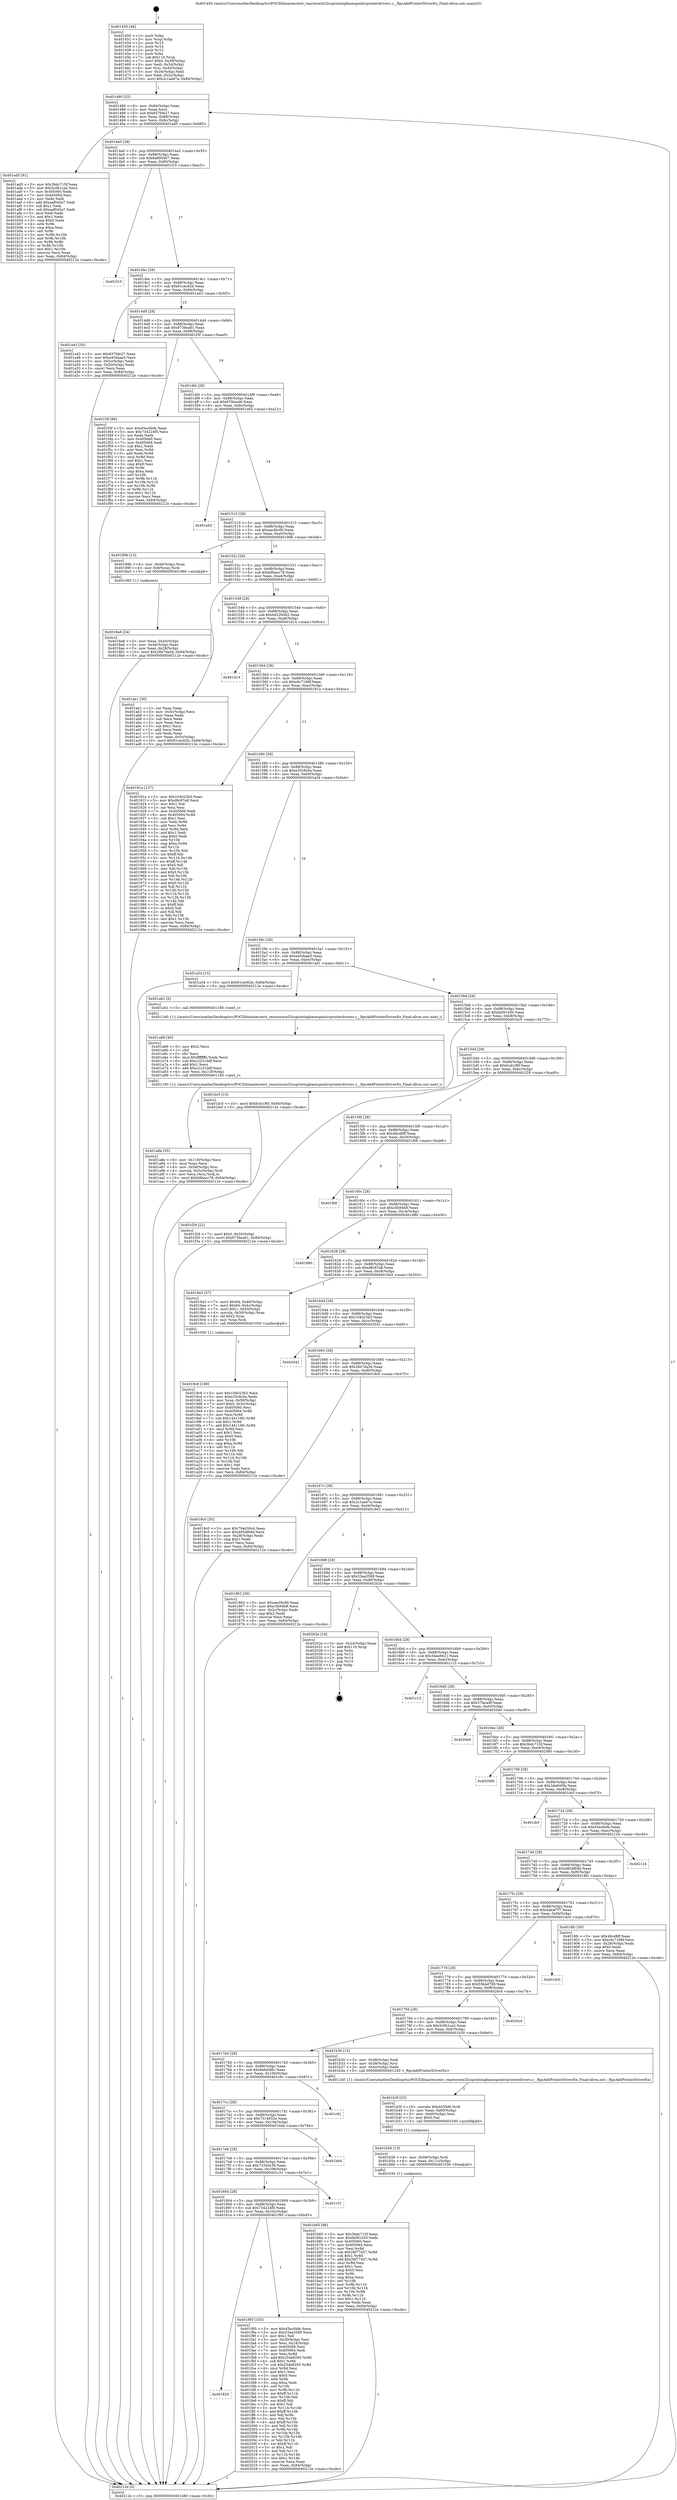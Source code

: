 digraph "0x401450" {
  label = "0x401450 (/mnt/c/Users/mathe/Desktop/tcc/POCII/binaries/extr_reactoswin32ssprintingbasespoolsvprinterdrivers.c__RpcAddPrinterDriverEx_Final-ollvm.out::main(0))"
  labelloc = "t"
  node[shape=record]

  Entry [label="",width=0.3,height=0.3,shape=circle,fillcolor=black,style=filled]
  "0x401480" [label="{
     0x401480 [32]\l
     | [instrs]\l
     &nbsp;&nbsp;0x401480 \<+6\>: mov -0x84(%rbp),%eax\l
     &nbsp;&nbsp;0x401486 \<+2\>: mov %eax,%ecx\l
     &nbsp;&nbsp;0x401488 \<+6\>: sub $0x837fde27,%ecx\l
     &nbsp;&nbsp;0x40148e \<+6\>: mov %eax,-0x88(%rbp)\l
     &nbsp;&nbsp;0x401494 \<+6\>: mov %ecx,-0x8c(%rbp)\l
     &nbsp;&nbsp;0x40149a \<+6\>: je 0000000000401ad5 \<main+0x685\>\l
  }"]
  "0x401ad5" [label="{
     0x401ad5 [91]\l
     | [instrs]\l
     &nbsp;&nbsp;0x401ad5 \<+5\>: mov $0x3bdc715f,%eax\l
     &nbsp;&nbsp;0x401ada \<+5\>: mov $0x5c0b1ca2,%ecx\l
     &nbsp;&nbsp;0x401adf \<+7\>: mov 0x405060,%edx\l
     &nbsp;&nbsp;0x401ae6 \<+7\>: mov 0x405064,%esi\l
     &nbsp;&nbsp;0x401aed \<+2\>: mov %edx,%edi\l
     &nbsp;&nbsp;0x401aef \<+6\>: add $0xaaf045a7,%edi\l
     &nbsp;&nbsp;0x401af5 \<+3\>: sub $0x1,%edi\l
     &nbsp;&nbsp;0x401af8 \<+6\>: sub $0xaaf045a7,%edi\l
     &nbsp;&nbsp;0x401afe \<+3\>: imul %edi,%edx\l
     &nbsp;&nbsp;0x401b01 \<+3\>: and $0x1,%edx\l
     &nbsp;&nbsp;0x401b04 \<+3\>: cmp $0x0,%edx\l
     &nbsp;&nbsp;0x401b07 \<+4\>: sete %r8b\l
     &nbsp;&nbsp;0x401b0b \<+3\>: cmp $0xa,%esi\l
     &nbsp;&nbsp;0x401b0e \<+4\>: setl %r9b\l
     &nbsp;&nbsp;0x401b12 \<+3\>: mov %r8b,%r10b\l
     &nbsp;&nbsp;0x401b15 \<+3\>: and %r9b,%r10b\l
     &nbsp;&nbsp;0x401b18 \<+3\>: xor %r9b,%r8b\l
     &nbsp;&nbsp;0x401b1b \<+3\>: or %r8b,%r10b\l
     &nbsp;&nbsp;0x401b1e \<+4\>: test $0x1,%r10b\l
     &nbsp;&nbsp;0x401b22 \<+3\>: cmovne %ecx,%eax\l
     &nbsp;&nbsp;0x401b25 \<+6\>: mov %eax,-0x84(%rbp)\l
     &nbsp;&nbsp;0x401b2b \<+5\>: jmp 000000000040212e \<main+0xcde\>\l
  }"]
  "0x4014a0" [label="{
     0x4014a0 [28]\l
     | [instrs]\l
     &nbsp;&nbsp;0x4014a0 \<+5\>: jmp 00000000004014a5 \<main+0x55\>\l
     &nbsp;&nbsp;0x4014a5 \<+6\>: mov -0x88(%rbp),%eax\l
     &nbsp;&nbsp;0x4014ab \<+5\>: sub $0x8a895407,%eax\l
     &nbsp;&nbsp;0x4014b0 \<+6\>: mov %eax,-0x90(%rbp)\l
     &nbsp;&nbsp;0x4014b6 \<+6\>: je 0000000000401f15 \<main+0xac5\>\l
  }"]
  Exit [label="",width=0.3,height=0.3,shape=circle,fillcolor=black,style=filled,peripheries=2]
  "0x401f15" [label="{
     0x401f15\l
  }", style=dashed]
  "0x4014bc" [label="{
     0x4014bc [28]\l
     | [instrs]\l
     &nbsp;&nbsp;0x4014bc \<+5\>: jmp 00000000004014c1 \<main+0x71\>\l
     &nbsp;&nbsp;0x4014c1 \<+6\>: mov -0x88(%rbp),%eax\l
     &nbsp;&nbsp;0x4014c7 \<+5\>: sub $0x91cec62b,%eax\l
     &nbsp;&nbsp;0x4014cc \<+6\>: mov %eax,-0x94(%rbp)\l
     &nbsp;&nbsp;0x4014d2 \<+6\>: je 0000000000401a43 \<main+0x5f3\>\l
  }"]
  "0x401820" [label="{
     0x401820\l
  }", style=dashed]
  "0x401a43" [label="{
     0x401a43 [30]\l
     | [instrs]\l
     &nbsp;&nbsp;0x401a43 \<+5\>: mov $0x837fde27,%eax\l
     &nbsp;&nbsp;0x401a48 \<+5\>: mov $0xe45daae5,%ecx\l
     &nbsp;&nbsp;0x401a4d \<+3\>: mov -0x5c(%rbp),%edx\l
     &nbsp;&nbsp;0x401a50 \<+3\>: cmp -0x50(%rbp),%edx\l
     &nbsp;&nbsp;0x401a53 \<+3\>: cmovl %ecx,%eax\l
     &nbsp;&nbsp;0x401a56 \<+6\>: mov %eax,-0x84(%rbp)\l
     &nbsp;&nbsp;0x401a5c \<+5\>: jmp 000000000040212e \<main+0xcde\>\l
  }"]
  "0x4014d8" [label="{
     0x4014d8 [28]\l
     | [instrs]\l
     &nbsp;&nbsp;0x4014d8 \<+5\>: jmp 00000000004014dd \<main+0x8d\>\l
     &nbsp;&nbsp;0x4014dd \<+6\>: mov -0x88(%rbp),%eax\l
     &nbsp;&nbsp;0x4014e3 \<+5\>: sub $0x9736ea61,%eax\l
     &nbsp;&nbsp;0x4014e8 \<+6\>: mov %eax,-0x98(%rbp)\l
     &nbsp;&nbsp;0x4014ee \<+6\>: je 0000000000401f3f \<main+0xaef\>\l
  }"]
  "0x401f95" [label="{
     0x401f95 [153]\l
     | [instrs]\l
     &nbsp;&nbsp;0x401f95 \<+5\>: mov $0x45ec6bfe,%eax\l
     &nbsp;&nbsp;0x401f9a \<+5\>: mov $0x33aa3589,%ecx\l
     &nbsp;&nbsp;0x401f9f \<+2\>: mov $0x1,%dl\l
     &nbsp;&nbsp;0x401fa1 \<+3\>: mov -0x30(%rbp),%esi\l
     &nbsp;&nbsp;0x401fa4 \<+3\>: mov %esi,-0x24(%rbp)\l
     &nbsp;&nbsp;0x401fa7 \<+7\>: mov 0x405060,%esi\l
     &nbsp;&nbsp;0x401fae \<+7\>: mov 0x405064,%edi\l
     &nbsp;&nbsp;0x401fb5 \<+3\>: mov %esi,%r8d\l
     &nbsp;&nbsp;0x401fb8 \<+7\>: add $0x254e6295,%r8d\l
     &nbsp;&nbsp;0x401fbf \<+4\>: sub $0x1,%r8d\l
     &nbsp;&nbsp;0x401fc3 \<+7\>: sub $0x254e6295,%r8d\l
     &nbsp;&nbsp;0x401fca \<+4\>: imul %r8d,%esi\l
     &nbsp;&nbsp;0x401fce \<+3\>: and $0x1,%esi\l
     &nbsp;&nbsp;0x401fd1 \<+3\>: cmp $0x0,%esi\l
     &nbsp;&nbsp;0x401fd4 \<+4\>: sete %r9b\l
     &nbsp;&nbsp;0x401fd8 \<+3\>: cmp $0xa,%edi\l
     &nbsp;&nbsp;0x401fdb \<+4\>: setl %r10b\l
     &nbsp;&nbsp;0x401fdf \<+3\>: mov %r9b,%r11b\l
     &nbsp;&nbsp;0x401fe2 \<+4\>: xor $0xff,%r11b\l
     &nbsp;&nbsp;0x401fe6 \<+3\>: mov %r10b,%bl\l
     &nbsp;&nbsp;0x401fe9 \<+3\>: xor $0xff,%bl\l
     &nbsp;&nbsp;0x401fec \<+3\>: xor $0x1,%dl\l
     &nbsp;&nbsp;0x401fef \<+3\>: mov %r11b,%r14b\l
     &nbsp;&nbsp;0x401ff2 \<+4\>: and $0xff,%r14b\l
     &nbsp;&nbsp;0x401ff6 \<+3\>: and %dl,%r9b\l
     &nbsp;&nbsp;0x401ff9 \<+3\>: mov %bl,%r15b\l
     &nbsp;&nbsp;0x401ffc \<+4\>: and $0xff,%r15b\l
     &nbsp;&nbsp;0x402000 \<+3\>: and %dl,%r10b\l
     &nbsp;&nbsp;0x402003 \<+3\>: or %r9b,%r14b\l
     &nbsp;&nbsp;0x402006 \<+3\>: or %r10b,%r15b\l
     &nbsp;&nbsp;0x402009 \<+3\>: xor %r15b,%r14b\l
     &nbsp;&nbsp;0x40200c \<+3\>: or %bl,%r11b\l
     &nbsp;&nbsp;0x40200f \<+4\>: xor $0xff,%r11b\l
     &nbsp;&nbsp;0x402013 \<+3\>: or $0x1,%dl\l
     &nbsp;&nbsp;0x402016 \<+3\>: and %dl,%r11b\l
     &nbsp;&nbsp;0x402019 \<+3\>: or %r11b,%r14b\l
     &nbsp;&nbsp;0x40201c \<+4\>: test $0x1,%r14b\l
     &nbsp;&nbsp;0x402020 \<+3\>: cmovne %ecx,%eax\l
     &nbsp;&nbsp;0x402023 \<+6\>: mov %eax,-0x84(%rbp)\l
     &nbsp;&nbsp;0x402029 \<+5\>: jmp 000000000040212e \<main+0xcde\>\l
  }"]
  "0x401f3f" [label="{
     0x401f3f [86]\l
     | [instrs]\l
     &nbsp;&nbsp;0x401f3f \<+5\>: mov $0x45ec6bfe,%eax\l
     &nbsp;&nbsp;0x401f44 \<+5\>: mov $0x734224f0,%ecx\l
     &nbsp;&nbsp;0x401f49 \<+2\>: xor %edx,%edx\l
     &nbsp;&nbsp;0x401f4b \<+7\>: mov 0x405060,%esi\l
     &nbsp;&nbsp;0x401f52 \<+7\>: mov 0x405064,%edi\l
     &nbsp;&nbsp;0x401f59 \<+3\>: sub $0x1,%edx\l
     &nbsp;&nbsp;0x401f5c \<+3\>: mov %esi,%r8d\l
     &nbsp;&nbsp;0x401f5f \<+3\>: add %edx,%r8d\l
     &nbsp;&nbsp;0x401f62 \<+4\>: imul %r8d,%esi\l
     &nbsp;&nbsp;0x401f66 \<+3\>: and $0x1,%esi\l
     &nbsp;&nbsp;0x401f69 \<+3\>: cmp $0x0,%esi\l
     &nbsp;&nbsp;0x401f6c \<+4\>: sete %r9b\l
     &nbsp;&nbsp;0x401f70 \<+3\>: cmp $0xa,%edi\l
     &nbsp;&nbsp;0x401f73 \<+4\>: setl %r10b\l
     &nbsp;&nbsp;0x401f77 \<+3\>: mov %r9b,%r11b\l
     &nbsp;&nbsp;0x401f7a \<+3\>: and %r10b,%r11b\l
     &nbsp;&nbsp;0x401f7d \<+3\>: xor %r10b,%r9b\l
     &nbsp;&nbsp;0x401f80 \<+3\>: or %r9b,%r11b\l
     &nbsp;&nbsp;0x401f83 \<+4\>: test $0x1,%r11b\l
     &nbsp;&nbsp;0x401f87 \<+3\>: cmovne %ecx,%eax\l
     &nbsp;&nbsp;0x401f8a \<+6\>: mov %eax,-0x84(%rbp)\l
     &nbsp;&nbsp;0x401f90 \<+5\>: jmp 000000000040212e \<main+0xcde\>\l
  }"]
  "0x4014f4" [label="{
     0x4014f4 [28]\l
     | [instrs]\l
     &nbsp;&nbsp;0x4014f4 \<+5\>: jmp 00000000004014f9 \<main+0xa9\>\l
     &nbsp;&nbsp;0x4014f9 \<+6\>: mov -0x88(%rbp),%eax\l
     &nbsp;&nbsp;0x4014ff \<+5\>: sub $0x97f4eed6,%eax\l
     &nbsp;&nbsp;0x401504 \<+6\>: mov %eax,-0x9c(%rbp)\l
     &nbsp;&nbsp;0x40150a \<+6\>: je 0000000000401e62 \<main+0xa12\>\l
  }"]
  "0x401804" [label="{
     0x401804 [28]\l
     | [instrs]\l
     &nbsp;&nbsp;0x401804 \<+5\>: jmp 0000000000401809 \<main+0x3b9\>\l
     &nbsp;&nbsp;0x401809 \<+6\>: mov -0x88(%rbp),%eax\l
     &nbsp;&nbsp;0x40180f \<+5\>: sub $0x734224f0,%eax\l
     &nbsp;&nbsp;0x401814 \<+6\>: mov %eax,-0x10c(%rbp)\l
     &nbsp;&nbsp;0x40181a \<+6\>: je 0000000000401f95 \<main+0xb45\>\l
  }"]
  "0x401e62" [label="{
     0x401e62\l
  }", style=dashed]
  "0x401510" [label="{
     0x401510 [28]\l
     | [instrs]\l
     &nbsp;&nbsp;0x401510 \<+5\>: jmp 0000000000401515 \<main+0xc5\>\l
     &nbsp;&nbsp;0x401515 \<+6\>: mov -0x88(%rbp),%eax\l
     &nbsp;&nbsp;0x40151b \<+5\>: sub $0xaecf4c80,%eax\l
     &nbsp;&nbsp;0x401520 \<+6\>: mov %eax,-0xa0(%rbp)\l
     &nbsp;&nbsp;0x401526 \<+6\>: je 000000000040189b \<main+0x44b\>\l
  }"]
  "0x401c31" [label="{
     0x401c31\l
  }", style=dashed]
  "0x40189b" [label="{
     0x40189b [13]\l
     | [instrs]\l
     &nbsp;&nbsp;0x40189b \<+4\>: mov -0x40(%rbp),%rax\l
     &nbsp;&nbsp;0x40189f \<+4\>: mov 0x8(%rax),%rdi\l
     &nbsp;&nbsp;0x4018a3 \<+5\>: call 0000000000401060 \<atoi@plt\>\l
     | [calls]\l
     &nbsp;&nbsp;0x401060 \{1\} (unknown)\l
  }"]
  "0x40152c" [label="{
     0x40152c [28]\l
     | [instrs]\l
     &nbsp;&nbsp;0x40152c \<+5\>: jmp 0000000000401531 \<main+0xe1\>\l
     &nbsp;&nbsp;0x401531 \<+6\>: mov -0x88(%rbp),%eax\l
     &nbsp;&nbsp;0x401537 \<+5\>: sub $0xb9bacc78,%eax\l
     &nbsp;&nbsp;0x40153c \<+6\>: mov %eax,-0xa4(%rbp)\l
     &nbsp;&nbsp;0x401542 \<+6\>: je 0000000000401ab1 \<main+0x661\>\l
  }"]
  "0x4017e8" [label="{
     0x4017e8 [28]\l
     | [instrs]\l
     &nbsp;&nbsp;0x4017e8 \<+5\>: jmp 00000000004017ed \<main+0x39d\>\l
     &nbsp;&nbsp;0x4017ed \<+6\>: mov -0x88(%rbp),%eax\l
     &nbsp;&nbsp;0x4017f3 \<+5\>: sub $0x73340c39,%eax\l
     &nbsp;&nbsp;0x4017f8 \<+6\>: mov %eax,-0x108(%rbp)\l
     &nbsp;&nbsp;0x4017fe \<+6\>: je 0000000000401c31 \<main+0x7e1\>\l
  }"]
  "0x401ab1" [label="{
     0x401ab1 [36]\l
     | [instrs]\l
     &nbsp;&nbsp;0x401ab1 \<+2\>: xor %eax,%eax\l
     &nbsp;&nbsp;0x401ab3 \<+3\>: mov -0x5c(%rbp),%ecx\l
     &nbsp;&nbsp;0x401ab6 \<+2\>: mov %eax,%edx\l
     &nbsp;&nbsp;0x401ab8 \<+2\>: sub %ecx,%edx\l
     &nbsp;&nbsp;0x401aba \<+2\>: mov %eax,%ecx\l
     &nbsp;&nbsp;0x401abc \<+3\>: sub $0x1,%ecx\l
     &nbsp;&nbsp;0x401abf \<+2\>: add %ecx,%edx\l
     &nbsp;&nbsp;0x401ac1 \<+2\>: sub %edx,%eax\l
     &nbsp;&nbsp;0x401ac3 \<+3\>: mov %eax,-0x5c(%rbp)\l
     &nbsp;&nbsp;0x401ac6 \<+10\>: movl $0x91cec62b,-0x84(%rbp)\l
     &nbsp;&nbsp;0x401ad0 \<+5\>: jmp 000000000040212e \<main+0xcde\>\l
  }"]
  "0x401548" [label="{
     0x401548 [28]\l
     | [instrs]\l
     &nbsp;&nbsp;0x401548 \<+5\>: jmp 000000000040154d \<main+0xfd\>\l
     &nbsp;&nbsp;0x40154d \<+6\>: mov -0x88(%rbp),%eax\l
     &nbsp;&nbsp;0x401553 \<+5\>: sub $0xbd226d42,%eax\l
     &nbsp;&nbsp;0x401558 \<+6\>: mov %eax,-0xa8(%rbp)\l
     &nbsp;&nbsp;0x40155e \<+6\>: je 0000000000401d14 \<main+0x8c4\>\l
  }"]
  "0x401bd4" [label="{
     0x401bd4\l
  }", style=dashed]
  "0x401d14" [label="{
     0x401d14\l
  }", style=dashed]
  "0x401564" [label="{
     0x401564 [28]\l
     | [instrs]\l
     &nbsp;&nbsp;0x401564 \<+5\>: jmp 0000000000401569 \<main+0x119\>\l
     &nbsp;&nbsp;0x401569 \<+6\>: mov -0x88(%rbp),%eax\l
     &nbsp;&nbsp;0x40156f \<+5\>: sub $0xc6c7168f,%eax\l
     &nbsp;&nbsp;0x401574 \<+6\>: mov %eax,-0xac(%rbp)\l
     &nbsp;&nbsp;0x40157a \<+6\>: je 000000000040191a \<main+0x4ca\>\l
  }"]
  "0x4017cc" [label="{
     0x4017cc [28]\l
     | [instrs]\l
     &nbsp;&nbsp;0x4017cc \<+5\>: jmp 00000000004017d1 \<main+0x381\>\l
     &nbsp;&nbsp;0x4017d1 \<+6\>: mov -0x88(%rbp),%eax\l
     &nbsp;&nbsp;0x4017d7 \<+5\>: sub $0x7314652e,%eax\l
     &nbsp;&nbsp;0x4017dc \<+6\>: mov %eax,-0x104(%rbp)\l
     &nbsp;&nbsp;0x4017e2 \<+6\>: je 0000000000401bd4 \<main+0x784\>\l
  }"]
  "0x40191a" [label="{
     0x40191a [137]\l
     | [instrs]\l
     &nbsp;&nbsp;0x40191a \<+5\>: mov $0x104023b3,%eax\l
     &nbsp;&nbsp;0x40191f \<+5\>: mov $0xd8c97a8,%ecx\l
     &nbsp;&nbsp;0x401924 \<+2\>: mov $0x1,%dl\l
     &nbsp;&nbsp;0x401926 \<+2\>: xor %esi,%esi\l
     &nbsp;&nbsp;0x401928 \<+7\>: mov 0x405060,%edi\l
     &nbsp;&nbsp;0x40192f \<+8\>: mov 0x405064,%r8d\l
     &nbsp;&nbsp;0x401937 \<+3\>: sub $0x1,%esi\l
     &nbsp;&nbsp;0x40193a \<+3\>: mov %edi,%r9d\l
     &nbsp;&nbsp;0x40193d \<+3\>: add %esi,%r9d\l
     &nbsp;&nbsp;0x401940 \<+4\>: imul %r9d,%edi\l
     &nbsp;&nbsp;0x401944 \<+3\>: and $0x1,%edi\l
     &nbsp;&nbsp;0x401947 \<+3\>: cmp $0x0,%edi\l
     &nbsp;&nbsp;0x40194a \<+4\>: sete %r10b\l
     &nbsp;&nbsp;0x40194e \<+4\>: cmp $0xa,%r8d\l
     &nbsp;&nbsp;0x401952 \<+4\>: setl %r11b\l
     &nbsp;&nbsp;0x401956 \<+3\>: mov %r10b,%bl\l
     &nbsp;&nbsp;0x401959 \<+3\>: xor $0xff,%bl\l
     &nbsp;&nbsp;0x40195c \<+3\>: mov %r11b,%r14b\l
     &nbsp;&nbsp;0x40195f \<+4\>: xor $0xff,%r14b\l
     &nbsp;&nbsp;0x401963 \<+3\>: xor $0x0,%dl\l
     &nbsp;&nbsp;0x401966 \<+3\>: mov %bl,%r15b\l
     &nbsp;&nbsp;0x401969 \<+4\>: and $0x0,%r15b\l
     &nbsp;&nbsp;0x40196d \<+3\>: and %dl,%r10b\l
     &nbsp;&nbsp;0x401970 \<+3\>: mov %r14b,%r12b\l
     &nbsp;&nbsp;0x401973 \<+4\>: and $0x0,%r12b\l
     &nbsp;&nbsp;0x401977 \<+3\>: and %dl,%r11b\l
     &nbsp;&nbsp;0x40197a \<+3\>: or %r10b,%r15b\l
     &nbsp;&nbsp;0x40197d \<+3\>: or %r11b,%r12b\l
     &nbsp;&nbsp;0x401980 \<+3\>: xor %r12b,%r15b\l
     &nbsp;&nbsp;0x401983 \<+3\>: or %r14b,%bl\l
     &nbsp;&nbsp;0x401986 \<+3\>: xor $0xff,%bl\l
     &nbsp;&nbsp;0x401989 \<+3\>: or $0x0,%dl\l
     &nbsp;&nbsp;0x40198c \<+2\>: and %dl,%bl\l
     &nbsp;&nbsp;0x40198e \<+3\>: or %bl,%r15b\l
     &nbsp;&nbsp;0x401991 \<+4\>: test $0x1,%r15b\l
     &nbsp;&nbsp;0x401995 \<+3\>: cmovne %ecx,%eax\l
     &nbsp;&nbsp;0x401998 \<+6\>: mov %eax,-0x84(%rbp)\l
     &nbsp;&nbsp;0x40199e \<+5\>: jmp 000000000040212e \<main+0xcde\>\l
  }"]
  "0x401580" [label="{
     0x401580 [28]\l
     | [instrs]\l
     &nbsp;&nbsp;0x401580 \<+5\>: jmp 0000000000401585 \<main+0x135\>\l
     &nbsp;&nbsp;0x401585 \<+6\>: mov -0x88(%rbp),%eax\l
     &nbsp;&nbsp;0x40158b \<+5\>: sub $0xe35c8c0a,%eax\l
     &nbsp;&nbsp;0x401590 \<+6\>: mov %eax,-0xb0(%rbp)\l
     &nbsp;&nbsp;0x401596 \<+6\>: je 0000000000401a34 \<main+0x5e4\>\l
  }"]
  "0x401c81" [label="{
     0x401c81\l
  }", style=dashed]
  "0x401a34" [label="{
     0x401a34 [15]\l
     | [instrs]\l
     &nbsp;&nbsp;0x401a34 \<+10\>: movl $0x91cec62b,-0x84(%rbp)\l
     &nbsp;&nbsp;0x401a3e \<+5\>: jmp 000000000040212e \<main+0xcde\>\l
  }"]
  "0x40159c" [label="{
     0x40159c [28]\l
     | [instrs]\l
     &nbsp;&nbsp;0x40159c \<+5\>: jmp 00000000004015a1 \<main+0x151\>\l
     &nbsp;&nbsp;0x4015a1 \<+6\>: mov -0x88(%rbp),%eax\l
     &nbsp;&nbsp;0x4015a7 \<+5\>: sub $0xe45daae5,%eax\l
     &nbsp;&nbsp;0x4015ac \<+6\>: mov %eax,-0xb4(%rbp)\l
     &nbsp;&nbsp;0x4015b2 \<+6\>: je 0000000000401a61 \<main+0x611\>\l
  }"]
  "0x401b65" [label="{
     0x401b65 [96]\l
     | [instrs]\l
     &nbsp;&nbsp;0x401b65 \<+5\>: mov $0x3bdc715f,%eax\l
     &nbsp;&nbsp;0x401b6a \<+5\>: mov $0xfa091d30,%edx\l
     &nbsp;&nbsp;0x401b6f \<+7\>: mov 0x405060,%esi\l
     &nbsp;&nbsp;0x401b76 \<+7\>: mov 0x405064,%ecx\l
     &nbsp;&nbsp;0x401b7d \<+3\>: mov %esi,%r8d\l
     &nbsp;&nbsp;0x401b80 \<+7\>: sub $0x26f77457,%r8d\l
     &nbsp;&nbsp;0x401b87 \<+4\>: sub $0x1,%r8d\l
     &nbsp;&nbsp;0x401b8b \<+7\>: add $0x26f77457,%r8d\l
     &nbsp;&nbsp;0x401b92 \<+4\>: imul %r8d,%esi\l
     &nbsp;&nbsp;0x401b96 \<+3\>: and $0x1,%esi\l
     &nbsp;&nbsp;0x401b99 \<+3\>: cmp $0x0,%esi\l
     &nbsp;&nbsp;0x401b9c \<+4\>: sete %r9b\l
     &nbsp;&nbsp;0x401ba0 \<+3\>: cmp $0xa,%ecx\l
     &nbsp;&nbsp;0x401ba3 \<+4\>: setl %r10b\l
     &nbsp;&nbsp;0x401ba7 \<+3\>: mov %r9b,%r11b\l
     &nbsp;&nbsp;0x401baa \<+3\>: and %r10b,%r11b\l
     &nbsp;&nbsp;0x401bad \<+3\>: xor %r10b,%r9b\l
     &nbsp;&nbsp;0x401bb0 \<+3\>: or %r9b,%r11b\l
     &nbsp;&nbsp;0x401bb3 \<+4\>: test $0x1,%r11b\l
     &nbsp;&nbsp;0x401bb7 \<+3\>: cmovne %edx,%eax\l
     &nbsp;&nbsp;0x401bba \<+6\>: mov %eax,-0x84(%rbp)\l
     &nbsp;&nbsp;0x401bc0 \<+5\>: jmp 000000000040212e \<main+0xcde\>\l
  }"]
  "0x401a61" [label="{
     0x401a61 [5]\l
     | [instrs]\l
     &nbsp;&nbsp;0x401a61 \<+5\>: call 0000000000401160 \<next_i\>\l
     | [calls]\l
     &nbsp;&nbsp;0x401160 \{1\} (/mnt/c/Users/mathe/Desktop/tcc/POCII/binaries/extr_reactoswin32ssprintingbasespoolsvprinterdrivers.c__RpcAddPrinterDriverEx_Final-ollvm.out::next_i)\l
  }"]
  "0x4015b8" [label="{
     0x4015b8 [28]\l
     | [instrs]\l
     &nbsp;&nbsp;0x4015b8 \<+5\>: jmp 00000000004015bd \<main+0x16d\>\l
     &nbsp;&nbsp;0x4015bd \<+6\>: mov -0x88(%rbp),%eax\l
     &nbsp;&nbsp;0x4015c3 \<+5\>: sub $0xfa091d30,%eax\l
     &nbsp;&nbsp;0x4015c8 \<+6\>: mov %eax,-0xb8(%rbp)\l
     &nbsp;&nbsp;0x4015ce \<+6\>: je 0000000000401bc5 \<main+0x775\>\l
  }"]
  "0x401b56" [label="{
     0x401b56 [15]\l
     | [instrs]\l
     &nbsp;&nbsp;0x401b56 \<+4\>: mov -0x58(%rbp),%rdi\l
     &nbsp;&nbsp;0x401b5a \<+6\>: mov %eax,-0x11c(%rbp)\l
     &nbsp;&nbsp;0x401b60 \<+5\>: call 0000000000401030 \<free@plt\>\l
     | [calls]\l
     &nbsp;&nbsp;0x401030 \{1\} (unknown)\l
  }"]
  "0x401bc5" [label="{
     0x401bc5 [15]\l
     | [instrs]\l
     &nbsp;&nbsp;0x401bc5 \<+10\>: movl $0xfccb1f6f,-0x84(%rbp)\l
     &nbsp;&nbsp;0x401bcf \<+5\>: jmp 000000000040212e \<main+0xcde\>\l
  }"]
  "0x4015d4" [label="{
     0x4015d4 [28]\l
     | [instrs]\l
     &nbsp;&nbsp;0x4015d4 \<+5\>: jmp 00000000004015d9 \<main+0x189\>\l
     &nbsp;&nbsp;0x4015d9 \<+6\>: mov -0x88(%rbp),%eax\l
     &nbsp;&nbsp;0x4015df \<+5\>: sub $0xfccb1f6f,%eax\l
     &nbsp;&nbsp;0x4015e4 \<+6\>: mov %eax,-0xbc(%rbp)\l
     &nbsp;&nbsp;0x4015ea \<+6\>: je 0000000000401f29 \<main+0xad9\>\l
  }"]
  "0x401b3f" [label="{
     0x401b3f [23]\l
     | [instrs]\l
     &nbsp;&nbsp;0x401b3f \<+10\>: movabs $0x4030d6,%rdi\l
     &nbsp;&nbsp;0x401b49 \<+3\>: mov %eax,-0x60(%rbp)\l
     &nbsp;&nbsp;0x401b4c \<+3\>: mov -0x60(%rbp),%esi\l
     &nbsp;&nbsp;0x401b4f \<+2\>: mov $0x0,%al\l
     &nbsp;&nbsp;0x401b51 \<+5\>: call 0000000000401040 \<printf@plt\>\l
     | [calls]\l
     &nbsp;&nbsp;0x401040 \{1\} (unknown)\l
  }"]
  "0x401f29" [label="{
     0x401f29 [22]\l
     | [instrs]\l
     &nbsp;&nbsp;0x401f29 \<+7\>: movl $0x0,-0x30(%rbp)\l
     &nbsp;&nbsp;0x401f30 \<+10\>: movl $0x9736ea61,-0x84(%rbp)\l
     &nbsp;&nbsp;0x401f3a \<+5\>: jmp 000000000040212e \<main+0xcde\>\l
  }"]
  "0x4015f0" [label="{
     0x4015f0 [28]\l
     | [instrs]\l
     &nbsp;&nbsp;0x4015f0 \<+5\>: jmp 00000000004015f5 \<main+0x1a5\>\l
     &nbsp;&nbsp;0x4015f5 \<+6\>: mov -0x88(%rbp),%eax\l
     &nbsp;&nbsp;0x4015fb \<+5\>: sub $0x48cd8ff,%eax\l
     &nbsp;&nbsp;0x401600 \<+6\>: mov %eax,-0xc0(%rbp)\l
     &nbsp;&nbsp;0x401606 \<+6\>: je 0000000000401f06 \<main+0xab6\>\l
  }"]
  "0x4017b0" [label="{
     0x4017b0 [28]\l
     | [instrs]\l
     &nbsp;&nbsp;0x4017b0 \<+5\>: jmp 00000000004017b5 \<main+0x365\>\l
     &nbsp;&nbsp;0x4017b5 \<+6\>: mov -0x88(%rbp),%eax\l
     &nbsp;&nbsp;0x4017bb \<+5\>: sub $0x6efa5d6c,%eax\l
     &nbsp;&nbsp;0x4017c0 \<+6\>: mov %eax,-0x100(%rbp)\l
     &nbsp;&nbsp;0x4017c6 \<+6\>: je 0000000000401c81 \<main+0x831\>\l
  }"]
  "0x401f06" [label="{
     0x401f06\l
  }", style=dashed]
  "0x40160c" [label="{
     0x40160c [28]\l
     | [instrs]\l
     &nbsp;&nbsp;0x40160c \<+5\>: jmp 0000000000401611 \<main+0x1c1\>\l
     &nbsp;&nbsp;0x401611 \<+6\>: mov -0x88(%rbp),%eax\l
     &nbsp;&nbsp;0x401617 \<+5\>: sub $0xc5b94b8,%eax\l
     &nbsp;&nbsp;0x40161c \<+6\>: mov %eax,-0xc4(%rbp)\l
     &nbsp;&nbsp;0x401622 \<+6\>: je 0000000000401880 \<main+0x430\>\l
  }"]
  "0x401b30" [label="{
     0x401b30 [15]\l
     | [instrs]\l
     &nbsp;&nbsp;0x401b30 \<+3\>: mov -0x48(%rbp),%edi\l
     &nbsp;&nbsp;0x401b33 \<+4\>: mov -0x58(%rbp),%rsi\l
     &nbsp;&nbsp;0x401b37 \<+3\>: mov -0x4c(%rbp),%edx\l
     &nbsp;&nbsp;0x401b3a \<+5\>: call 0000000000401240 \<_RpcAddPrinterDriverEx\>\l
     | [calls]\l
     &nbsp;&nbsp;0x401240 \{1\} (/mnt/c/Users/mathe/Desktop/tcc/POCII/binaries/extr_reactoswin32ssprintingbasespoolsvprinterdrivers.c__RpcAddPrinterDriverEx_Final-ollvm.out::_RpcAddPrinterDriverEx)\l
  }"]
  "0x401880" [label="{
     0x401880\l
  }", style=dashed]
  "0x401628" [label="{
     0x401628 [28]\l
     | [instrs]\l
     &nbsp;&nbsp;0x401628 \<+5\>: jmp 000000000040162d \<main+0x1dd\>\l
     &nbsp;&nbsp;0x40162d \<+6\>: mov -0x88(%rbp),%eax\l
     &nbsp;&nbsp;0x401633 \<+5\>: sub $0xd8c97a8,%eax\l
     &nbsp;&nbsp;0x401638 \<+6\>: mov %eax,-0xc8(%rbp)\l
     &nbsp;&nbsp;0x40163e \<+6\>: je 00000000004019a3 \<main+0x553\>\l
  }"]
  "0x401794" [label="{
     0x401794 [28]\l
     | [instrs]\l
     &nbsp;&nbsp;0x401794 \<+5\>: jmp 0000000000401799 \<main+0x349\>\l
     &nbsp;&nbsp;0x401799 \<+6\>: mov -0x88(%rbp),%eax\l
     &nbsp;&nbsp;0x40179f \<+5\>: sub $0x5c0b1ca2,%eax\l
     &nbsp;&nbsp;0x4017a4 \<+6\>: mov %eax,-0xfc(%rbp)\l
     &nbsp;&nbsp;0x4017aa \<+6\>: je 0000000000401b30 \<main+0x6e0\>\l
  }"]
  "0x4019a3" [label="{
     0x4019a3 [37]\l
     | [instrs]\l
     &nbsp;&nbsp;0x4019a3 \<+7\>: movl $0x64,-0x48(%rbp)\l
     &nbsp;&nbsp;0x4019aa \<+7\>: movl $0x64,-0x4c(%rbp)\l
     &nbsp;&nbsp;0x4019b1 \<+7\>: movl $0x1,-0x50(%rbp)\l
     &nbsp;&nbsp;0x4019b8 \<+4\>: movslq -0x50(%rbp),%rax\l
     &nbsp;&nbsp;0x4019bc \<+4\>: shl $0x2,%rax\l
     &nbsp;&nbsp;0x4019c0 \<+3\>: mov %rax,%rdi\l
     &nbsp;&nbsp;0x4019c3 \<+5\>: call 0000000000401050 \<malloc@plt\>\l
     | [calls]\l
     &nbsp;&nbsp;0x401050 \{1\} (unknown)\l
  }"]
  "0x401644" [label="{
     0x401644 [28]\l
     | [instrs]\l
     &nbsp;&nbsp;0x401644 \<+5\>: jmp 0000000000401649 \<main+0x1f9\>\l
     &nbsp;&nbsp;0x401649 \<+6\>: mov -0x88(%rbp),%eax\l
     &nbsp;&nbsp;0x40164f \<+5\>: sub $0x104023b3,%eax\l
     &nbsp;&nbsp;0x401654 \<+6\>: mov %eax,-0xcc(%rbp)\l
     &nbsp;&nbsp;0x40165a \<+6\>: je 0000000000402041 \<main+0xbf1\>\l
  }"]
  "0x4020c4" [label="{
     0x4020c4\l
  }", style=dashed]
  "0x402041" [label="{
     0x402041\l
  }", style=dashed]
  "0x401660" [label="{
     0x401660 [28]\l
     | [instrs]\l
     &nbsp;&nbsp;0x401660 \<+5\>: jmp 0000000000401665 \<main+0x215\>\l
     &nbsp;&nbsp;0x401665 \<+6\>: mov -0x88(%rbp),%eax\l
     &nbsp;&nbsp;0x40166b \<+5\>: sub $0x28e7da3d,%eax\l
     &nbsp;&nbsp;0x401670 \<+6\>: mov %eax,-0xd0(%rbp)\l
     &nbsp;&nbsp;0x401676 \<+6\>: je 00000000004018c0 \<main+0x470\>\l
  }"]
  "0x401778" [label="{
     0x401778 [28]\l
     | [instrs]\l
     &nbsp;&nbsp;0x401778 \<+5\>: jmp 000000000040177d \<main+0x32d\>\l
     &nbsp;&nbsp;0x40177d \<+6\>: mov -0x88(%rbp),%eax\l
     &nbsp;&nbsp;0x401783 \<+5\>: sub $0x55b4d789,%eax\l
     &nbsp;&nbsp;0x401788 \<+6\>: mov %eax,-0xf8(%rbp)\l
     &nbsp;&nbsp;0x40178e \<+6\>: je 00000000004020c4 \<main+0xc74\>\l
  }"]
  "0x4018c0" [label="{
     0x4018c0 [30]\l
     | [instrs]\l
     &nbsp;&nbsp;0x4018c0 \<+5\>: mov $0x79a630c4,%eax\l
     &nbsp;&nbsp;0x4018c5 \<+5\>: mov $0x485df64b,%ecx\l
     &nbsp;&nbsp;0x4018ca \<+3\>: mov -0x28(%rbp),%edx\l
     &nbsp;&nbsp;0x4018cd \<+3\>: cmp $0x1,%edx\l
     &nbsp;&nbsp;0x4018d0 \<+3\>: cmovl %ecx,%eax\l
     &nbsp;&nbsp;0x4018d3 \<+6\>: mov %eax,-0x84(%rbp)\l
     &nbsp;&nbsp;0x4018d9 \<+5\>: jmp 000000000040212e \<main+0xcde\>\l
  }"]
  "0x40167c" [label="{
     0x40167c [28]\l
     | [instrs]\l
     &nbsp;&nbsp;0x40167c \<+5\>: jmp 0000000000401681 \<main+0x231\>\l
     &nbsp;&nbsp;0x401681 \<+6\>: mov -0x88(%rbp),%eax\l
     &nbsp;&nbsp;0x401687 \<+5\>: sub $0x2c1aed7a,%eax\l
     &nbsp;&nbsp;0x40168c \<+6\>: mov %eax,-0xd4(%rbp)\l
     &nbsp;&nbsp;0x401692 \<+6\>: je 0000000000401862 \<main+0x412\>\l
  }"]
  "0x401dc0" [label="{
     0x401dc0\l
  }", style=dashed]
  "0x401862" [label="{
     0x401862 [30]\l
     | [instrs]\l
     &nbsp;&nbsp;0x401862 \<+5\>: mov $0xaecf4c80,%eax\l
     &nbsp;&nbsp;0x401867 \<+5\>: mov $0xc5b94b8,%ecx\l
     &nbsp;&nbsp;0x40186c \<+3\>: mov -0x2c(%rbp),%edx\l
     &nbsp;&nbsp;0x40186f \<+3\>: cmp $0x2,%edx\l
     &nbsp;&nbsp;0x401872 \<+3\>: cmovne %ecx,%eax\l
     &nbsp;&nbsp;0x401875 \<+6\>: mov %eax,-0x84(%rbp)\l
     &nbsp;&nbsp;0x40187b \<+5\>: jmp 000000000040212e \<main+0xcde\>\l
  }"]
  "0x401698" [label="{
     0x401698 [28]\l
     | [instrs]\l
     &nbsp;&nbsp;0x401698 \<+5\>: jmp 000000000040169d \<main+0x24d\>\l
     &nbsp;&nbsp;0x40169d \<+6\>: mov -0x88(%rbp),%eax\l
     &nbsp;&nbsp;0x4016a3 \<+5\>: sub $0x33aa3589,%eax\l
     &nbsp;&nbsp;0x4016a8 \<+6\>: mov %eax,-0xd8(%rbp)\l
     &nbsp;&nbsp;0x4016ae \<+6\>: je 000000000040202e \<main+0xbde\>\l
  }"]
  "0x40212e" [label="{
     0x40212e [5]\l
     | [instrs]\l
     &nbsp;&nbsp;0x40212e \<+5\>: jmp 0000000000401480 \<main+0x30\>\l
  }"]
  "0x401450" [label="{
     0x401450 [48]\l
     | [instrs]\l
     &nbsp;&nbsp;0x401450 \<+1\>: push %rbp\l
     &nbsp;&nbsp;0x401451 \<+3\>: mov %rsp,%rbp\l
     &nbsp;&nbsp;0x401454 \<+2\>: push %r15\l
     &nbsp;&nbsp;0x401456 \<+2\>: push %r14\l
     &nbsp;&nbsp;0x401458 \<+2\>: push %r12\l
     &nbsp;&nbsp;0x40145a \<+1\>: push %rbx\l
     &nbsp;&nbsp;0x40145b \<+7\>: sub $0x110,%rsp\l
     &nbsp;&nbsp;0x401462 \<+7\>: movl $0x0,-0x30(%rbp)\l
     &nbsp;&nbsp;0x401469 \<+3\>: mov %edi,-0x34(%rbp)\l
     &nbsp;&nbsp;0x40146c \<+4\>: mov %rsi,-0x40(%rbp)\l
     &nbsp;&nbsp;0x401470 \<+3\>: mov -0x34(%rbp),%edi\l
     &nbsp;&nbsp;0x401473 \<+3\>: mov %edi,-0x2c(%rbp)\l
     &nbsp;&nbsp;0x401476 \<+10\>: movl $0x2c1aed7a,-0x84(%rbp)\l
  }"]
  "0x4018a8" [label="{
     0x4018a8 [24]\l
     | [instrs]\l
     &nbsp;&nbsp;0x4018a8 \<+3\>: mov %eax,-0x44(%rbp)\l
     &nbsp;&nbsp;0x4018ab \<+3\>: mov -0x44(%rbp),%eax\l
     &nbsp;&nbsp;0x4018ae \<+3\>: mov %eax,-0x28(%rbp)\l
     &nbsp;&nbsp;0x4018b1 \<+10\>: movl $0x28e7da3d,-0x84(%rbp)\l
     &nbsp;&nbsp;0x4018bb \<+5\>: jmp 000000000040212e \<main+0xcde\>\l
  }"]
  "0x401a8e" [label="{
     0x401a8e [35]\l
     | [instrs]\l
     &nbsp;&nbsp;0x401a8e \<+6\>: mov -0x118(%rbp),%ecx\l
     &nbsp;&nbsp;0x401a94 \<+3\>: imul %eax,%ecx\l
     &nbsp;&nbsp;0x401a97 \<+4\>: mov -0x58(%rbp),%rsi\l
     &nbsp;&nbsp;0x401a9b \<+4\>: movslq -0x5c(%rbp),%rdi\l
     &nbsp;&nbsp;0x401a9f \<+3\>: mov %ecx,(%rsi,%rdi,4)\l
     &nbsp;&nbsp;0x401aa2 \<+10\>: movl $0xb9bacc78,-0x84(%rbp)\l
     &nbsp;&nbsp;0x401aac \<+5\>: jmp 000000000040212e \<main+0xcde\>\l
  }"]
  "0x40202e" [label="{
     0x40202e [19]\l
     | [instrs]\l
     &nbsp;&nbsp;0x40202e \<+3\>: mov -0x24(%rbp),%eax\l
     &nbsp;&nbsp;0x402031 \<+7\>: add $0x110,%rsp\l
     &nbsp;&nbsp;0x402038 \<+1\>: pop %rbx\l
     &nbsp;&nbsp;0x402039 \<+2\>: pop %r12\l
     &nbsp;&nbsp;0x40203b \<+2\>: pop %r14\l
     &nbsp;&nbsp;0x40203d \<+2\>: pop %r15\l
     &nbsp;&nbsp;0x40203f \<+1\>: pop %rbp\l
     &nbsp;&nbsp;0x402040 \<+1\>: ret\l
  }"]
  "0x4016b4" [label="{
     0x4016b4 [28]\l
     | [instrs]\l
     &nbsp;&nbsp;0x4016b4 \<+5\>: jmp 00000000004016b9 \<main+0x269\>\l
     &nbsp;&nbsp;0x4016b9 \<+6\>: mov -0x88(%rbp),%eax\l
     &nbsp;&nbsp;0x4016bf \<+5\>: sub $0x34ee6621,%eax\l
     &nbsp;&nbsp;0x4016c4 \<+6\>: mov %eax,-0xdc(%rbp)\l
     &nbsp;&nbsp;0x4016ca \<+6\>: je 0000000000401c13 \<main+0x7c3\>\l
  }"]
  "0x401a66" [label="{
     0x401a66 [40]\l
     | [instrs]\l
     &nbsp;&nbsp;0x401a66 \<+5\>: mov $0x2,%ecx\l
     &nbsp;&nbsp;0x401a6b \<+1\>: cltd\l
     &nbsp;&nbsp;0x401a6c \<+2\>: idiv %ecx\l
     &nbsp;&nbsp;0x401a6e \<+6\>: imul $0xfffffffe,%edx,%ecx\l
     &nbsp;&nbsp;0x401a74 \<+6\>: sub $0xc2231ddf,%ecx\l
     &nbsp;&nbsp;0x401a7a \<+3\>: add $0x1,%ecx\l
     &nbsp;&nbsp;0x401a7d \<+6\>: add $0xc2231ddf,%ecx\l
     &nbsp;&nbsp;0x401a83 \<+6\>: mov %ecx,-0x118(%rbp)\l
     &nbsp;&nbsp;0x401a89 \<+5\>: call 0000000000401160 \<next_i\>\l
     | [calls]\l
     &nbsp;&nbsp;0x401160 \{1\} (/mnt/c/Users/mathe/Desktop/tcc/POCII/binaries/extr_reactoswin32ssprintingbasespoolsvprinterdrivers.c__RpcAddPrinterDriverEx_Final-ollvm.out::next_i)\l
  }"]
  "0x401c13" [label="{
     0x401c13\l
  }", style=dashed]
  "0x4016d0" [label="{
     0x4016d0 [28]\l
     | [instrs]\l
     &nbsp;&nbsp;0x4016d0 \<+5\>: jmp 00000000004016d5 \<main+0x285\>\l
     &nbsp;&nbsp;0x4016d5 \<+6\>: mov -0x88(%rbp),%eax\l
     &nbsp;&nbsp;0x4016db \<+5\>: sub $0x37faca9f,%eax\l
     &nbsp;&nbsp;0x4016e0 \<+6\>: mov %eax,-0xe0(%rbp)\l
     &nbsp;&nbsp;0x4016e6 \<+6\>: je 00000000004020e0 \<main+0xc90\>\l
  }"]
  "0x4019c8" [label="{
     0x4019c8 [108]\l
     | [instrs]\l
     &nbsp;&nbsp;0x4019c8 \<+5\>: mov $0x104023b3,%ecx\l
     &nbsp;&nbsp;0x4019cd \<+5\>: mov $0xe35c8c0a,%edx\l
     &nbsp;&nbsp;0x4019d2 \<+4\>: mov %rax,-0x58(%rbp)\l
     &nbsp;&nbsp;0x4019d6 \<+7\>: movl $0x0,-0x5c(%rbp)\l
     &nbsp;&nbsp;0x4019dd \<+7\>: mov 0x405060,%esi\l
     &nbsp;&nbsp;0x4019e4 \<+8\>: mov 0x405064,%r8d\l
     &nbsp;&nbsp;0x4019ec \<+3\>: mov %esi,%r9d\l
     &nbsp;&nbsp;0x4019ef \<+7\>: sub $0x144116fc,%r9d\l
     &nbsp;&nbsp;0x4019f6 \<+4\>: sub $0x1,%r9d\l
     &nbsp;&nbsp;0x4019fa \<+7\>: add $0x144116fc,%r9d\l
     &nbsp;&nbsp;0x401a01 \<+4\>: imul %r9d,%esi\l
     &nbsp;&nbsp;0x401a05 \<+3\>: and $0x1,%esi\l
     &nbsp;&nbsp;0x401a08 \<+3\>: cmp $0x0,%esi\l
     &nbsp;&nbsp;0x401a0b \<+4\>: sete %r10b\l
     &nbsp;&nbsp;0x401a0f \<+4\>: cmp $0xa,%r8d\l
     &nbsp;&nbsp;0x401a13 \<+4\>: setl %r11b\l
     &nbsp;&nbsp;0x401a17 \<+3\>: mov %r10b,%bl\l
     &nbsp;&nbsp;0x401a1a \<+3\>: and %r11b,%bl\l
     &nbsp;&nbsp;0x401a1d \<+3\>: xor %r11b,%r10b\l
     &nbsp;&nbsp;0x401a20 \<+3\>: or %r10b,%bl\l
     &nbsp;&nbsp;0x401a23 \<+3\>: test $0x1,%bl\l
     &nbsp;&nbsp;0x401a26 \<+3\>: cmovne %edx,%ecx\l
     &nbsp;&nbsp;0x401a29 \<+6\>: mov %ecx,-0x84(%rbp)\l
     &nbsp;&nbsp;0x401a2f \<+5\>: jmp 000000000040212e \<main+0xcde\>\l
  }"]
  "0x4020e0" [label="{
     0x4020e0\l
  }", style=dashed]
  "0x4016ec" [label="{
     0x4016ec [28]\l
     | [instrs]\l
     &nbsp;&nbsp;0x4016ec \<+5\>: jmp 00000000004016f1 \<main+0x2a1\>\l
     &nbsp;&nbsp;0x4016f1 \<+6\>: mov -0x88(%rbp),%eax\l
     &nbsp;&nbsp;0x4016f7 \<+5\>: sub $0x3bdc715f,%eax\l
     &nbsp;&nbsp;0x4016fc \<+6\>: mov %eax,-0xe4(%rbp)\l
     &nbsp;&nbsp;0x401702 \<+6\>: je 0000000000402080 \<main+0xc30\>\l
  }"]
  "0x40175c" [label="{
     0x40175c [28]\l
     | [instrs]\l
     &nbsp;&nbsp;0x40175c \<+5\>: jmp 0000000000401761 \<main+0x311\>\l
     &nbsp;&nbsp;0x401761 \<+6\>: mov -0x88(%rbp),%eax\l
     &nbsp;&nbsp;0x401767 \<+5\>: sub $0x4abaf7f7,%eax\l
     &nbsp;&nbsp;0x40176c \<+6\>: mov %eax,-0xf4(%rbp)\l
     &nbsp;&nbsp;0x401772 \<+6\>: je 0000000000401dc0 \<main+0x970\>\l
  }"]
  "0x402080" [label="{
     0x402080\l
  }", style=dashed]
  "0x401708" [label="{
     0x401708 [28]\l
     | [instrs]\l
     &nbsp;&nbsp;0x401708 \<+5\>: jmp 000000000040170d \<main+0x2bd\>\l
     &nbsp;&nbsp;0x40170d \<+6\>: mov -0x88(%rbp),%eax\l
     &nbsp;&nbsp;0x401713 \<+5\>: sub $0x3de645fa,%eax\l
     &nbsp;&nbsp;0x401718 \<+6\>: mov %eax,-0xe8(%rbp)\l
     &nbsp;&nbsp;0x40171e \<+6\>: je 0000000000401dcf \<main+0x97f\>\l
  }"]
  "0x4018fc" [label="{
     0x4018fc [30]\l
     | [instrs]\l
     &nbsp;&nbsp;0x4018fc \<+5\>: mov $0x48cd8ff,%eax\l
     &nbsp;&nbsp;0x401901 \<+5\>: mov $0xc6c7168f,%ecx\l
     &nbsp;&nbsp;0x401906 \<+3\>: mov -0x28(%rbp),%edx\l
     &nbsp;&nbsp;0x401909 \<+3\>: cmp $0x0,%edx\l
     &nbsp;&nbsp;0x40190c \<+3\>: cmove %ecx,%eax\l
     &nbsp;&nbsp;0x40190f \<+6\>: mov %eax,-0x84(%rbp)\l
     &nbsp;&nbsp;0x401915 \<+5\>: jmp 000000000040212e \<main+0xcde\>\l
  }"]
  "0x401dcf" [label="{
     0x401dcf\l
  }", style=dashed]
  "0x401724" [label="{
     0x401724 [28]\l
     | [instrs]\l
     &nbsp;&nbsp;0x401724 \<+5\>: jmp 0000000000401729 \<main+0x2d9\>\l
     &nbsp;&nbsp;0x401729 \<+6\>: mov -0x88(%rbp),%eax\l
     &nbsp;&nbsp;0x40172f \<+5\>: sub $0x45ec6bfe,%eax\l
     &nbsp;&nbsp;0x401734 \<+6\>: mov %eax,-0xec(%rbp)\l
     &nbsp;&nbsp;0x40173a \<+6\>: je 0000000000402124 \<main+0xcd4\>\l
  }"]
  "0x401740" [label="{
     0x401740 [28]\l
     | [instrs]\l
     &nbsp;&nbsp;0x401740 \<+5\>: jmp 0000000000401745 \<main+0x2f5\>\l
     &nbsp;&nbsp;0x401745 \<+6\>: mov -0x88(%rbp),%eax\l
     &nbsp;&nbsp;0x40174b \<+5\>: sub $0x485df64b,%eax\l
     &nbsp;&nbsp;0x401750 \<+6\>: mov %eax,-0xf0(%rbp)\l
     &nbsp;&nbsp;0x401756 \<+6\>: je 00000000004018fc \<main+0x4ac\>\l
  }"]
  "0x402124" [label="{
     0x402124\l
  }", style=dashed]
  Entry -> "0x401450" [label=" 1"]
  "0x401480" -> "0x401ad5" [label=" 1"]
  "0x401480" -> "0x4014a0" [label=" 17"]
  "0x40202e" -> Exit [label=" 1"]
  "0x4014a0" -> "0x401f15" [label=" 0"]
  "0x4014a0" -> "0x4014bc" [label=" 17"]
  "0x401f95" -> "0x40212e" [label=" 1"]
  "0x4014bc" -> "0x401a43" [label=" 2"]
  "0x4014bc" -> "0x4014d8" [label=" 15"]
  "0x401804" -> "0x401820" [label=" 0"]
  "0x4014d8" -> "0x401f3f" [label=" 1"]
  "0x4014d8" -> "0x4014f4" [label=" 14"]
  "0x401804" -> "0x401f95" [label=" 1"]
  "0x4014f4" -> "0x401e62" [label=" 0"]
  "0x4014f4" -> "0x401510" [label=" 14"]
  "0x4017e8" -> "0x401804" [label=" 1"]
  "0x401510" -> "0x40189b" [label=" 1"]
  "0x401510" -> "0x40152c" [label=" 13"]
  "0x4017e8" -> "0x401c31" [label=" 0"]
  "0x40152c" -> "0x401ab1" [label=" 1"]
  "0x40152c" -> "0x401548" [label=" 12"]
  "0x4017cc" -> "0x4017e8" [label=" 1"]
  "0x401548" -> "0x401d14" [label=" 0"]
  "0x401548" -> "0x401564" [label=" 12"]
  "0x4017cc" -> "0x401bd4" [label=" 0"]
  "0x401564" -> "0x40191a" [label=" 1"]
  "0x401564" -> "0x401580" [label=" 11"]
  "0x4017b0" -> "0x4017cc" [label=" 1"]
  "0x401580" -> "0x401a34" [label=" 1"]
  "0x401580" -> "0x40159c" [label=" 10"]
  "0x4017b0" -> "0x401c81" [label=" 0"]
  "0x40159c" -> "0x401a61" [label=" 1"]
  "0x40159c" -> "0x4015b8" [label=" 9"]
  "0x401f3f" -> "0x40212e" [label=" 1"]
  "0x4015b8" -> "0x401bc5" [label=" 1"]
  "0x4015b8" -> "0x4015d4" [label=" 8"]
  "0x401f29" -> "0x40212e" [label=" 1"]
  "0x4015d4" -> "0x401f29" [label=" 1"]
  "0x4015d4" -> "0x4015f0" [label=" 7"]
  "0x401bc5" -> "0x40212e" [label=" 1"]
  "0x4015f0" -> "0x401f06" [label=" 0"]
  "0x4015f0" -> "0x40160c" [label=" 7"]
  "0x401b65" -> "0x40212e" [label=" 1"]
  "0x40160c" -> "0x401880" [label=" 0"]
  "0x40160c" -> "0x401628" [label=" 7"]
  "0x401b56" -> "0x401b65" [label=" 1"]
  "0x401628" -> "0x4019a3" [label=" 1"]
  "0x401628" -> "0x401644" [label=" 6"]
  "0x401b30" -> "0x401b3f" [label=" 1"]
  "0x401644" -> "0x402041" [label=" 0"]
  "0x401644" -> "0x401660" [label=" 6"]
  "0x401794" -> "0x4017b0" [label=" 1"]
  "0x401660" -> "0x4018c0" [label=" 1"]
  "0x401660" -> "0x40167c" [label=" 5"]
  "0x401b3f" -> "0x401b56" [label=" 1"]
  "0x40167c" -> "0x401862" [label=" 1"]
  "0x40167c" -> "0x401698" [label=" 4"]
  "0x401862" -> "0x40212e" [label=" 1"]
  "0x401450" -> "0x401480" [label=" 1"]
  "0x40212e" -> "0x401480" [label=" 17"]
  "0x40189b" -> "0x4018a8" [label=" 1"]
  "0x4018a8" -> "0x40212e" [label=" 1"]
  "0x4018c0" -> "0x40212e" [label=" 1"]
  "0x401778" -> "0x401794" [label=" 2"]
  "0x401698" -> "0x40202e" [label=" 1"]
  "0x401698" -> "0x4016b4" [label=" 3"]
  "0x401794" -> "0x401b30" [label=" 1"]
  "0x4016b4" -> "0x401c13" [label=" 0"]
  "0x4016b4" -> "0x4016d0" [label=" 3"]
  "0x40175c" -> "0x401778" [label=" 2"]
  "0x4016d0" -> "0x4020e0" [label=" 0"]
  "0x4016d0" -> "0x4016ec" [label=" 3"]
  "0x40175c" -> "0x401dc0" [label=" 0"]
  "0x4016ec" -> "0x402080" [label=" 0"]
  "0x4016ec" -> "0x401708" [label=" 3"]
  "0x401778" -> "0x4020c4" [label=" 0"]
  "0x401708" -> "0x401dcf" [label=" 0"]
  "0x401708" -> "0x401724" [label=" 3"]
  "0x401ad5" -> "0x40212e" [label=" 1"]
  "0x401724" -> "0x402124" [label=" 0"]
  "0x401724" -> "0x401740" [label=" 3"]
  "0x401ab1" -> "0x40212e" [label=" 1"]
  "0x401740" -> "0x4018fc" [label=" 1"]
  "0x401740" -> "0x40175c" [label=" 2"]
  "0x4018fc" -> "0x40212e" [label=" 1"]
  "0x40191a" -> "0x40212e" [label=" 1"]
  "0x4019a3" -> "0x4019c8" [label=" 1"]
  "0x4019c8" -> "0x40212e" [label=" 1"]
  "0x401a34" -> "0x40212e" [label=" 1"]
  "0x401a43" -> "0x40212e" [label=" 2"]
  "0x401a61" -> "0x401a66" [label=" 1"]
  "0x401a66" -> "0x401a8e" [label=" 1"]
  "0x401a8e" -> "0x40212e" [label=" 1"]
}
